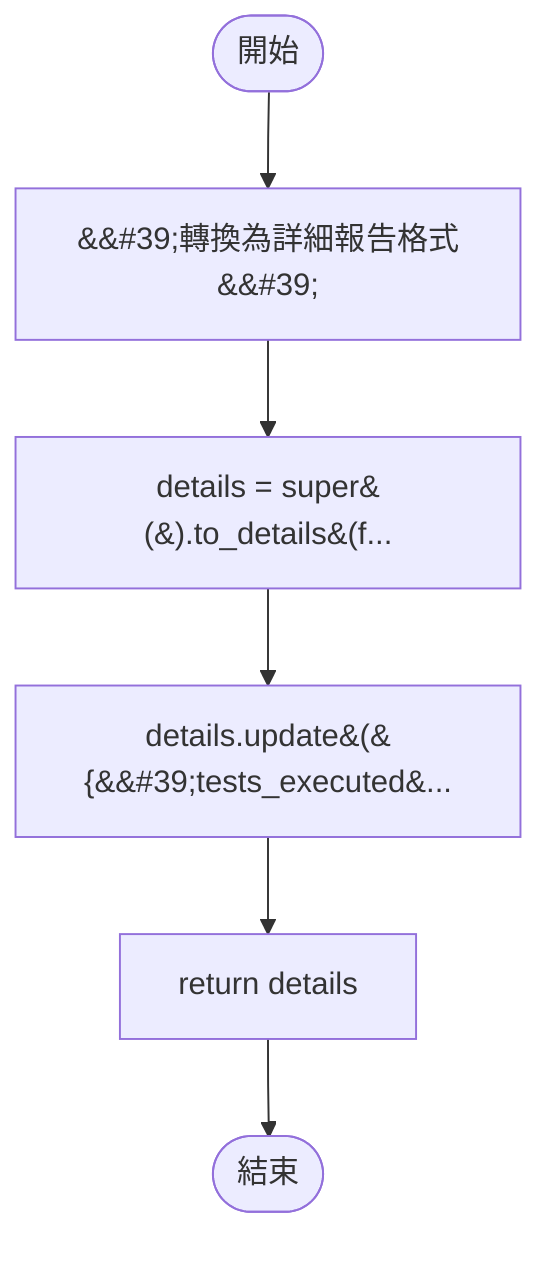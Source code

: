 flowchart TB
    n1([開始])
    n2([結束])
    n3[&amp;&#35;39;轉換為詳細報告格式&amp;&#35;39;]
    n4[details = super&#40;&#41;.to_details&#40;f...]
    n5[details.update&#40;&#123;&amp;&#35;39;tests_executed&amp;...]
    n6[return details]
    n1 --> n3
    n3 --> n4
    n4 --> n5
    n5 --> n6
    n6 --> n2